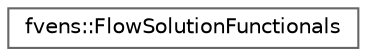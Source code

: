 digraph "Graphical Class Hierarchy"
{
 // LATEX_PDF_SIZE
  bgcolor="transparent";
  edge [fontname=Helvetica,fontsize=10,labelfontname=Helvetica,labelfontsize=10];
  node [fontname=Helvetica,fontsize=10,shape=box,height=0.2,width=0.4];
  rankdir="LR";
  Node0 [id="Node000000",label="fvens::FlowSolutionFunctionals",height=0.2,width=0.4,color="grey40", fillcolor="white", style="filled",URL="$structfvens_1_1FlowSolutionFunctionals.html",tooltip="Integrated quantities of interest in the solution of a flow problem."];
}
